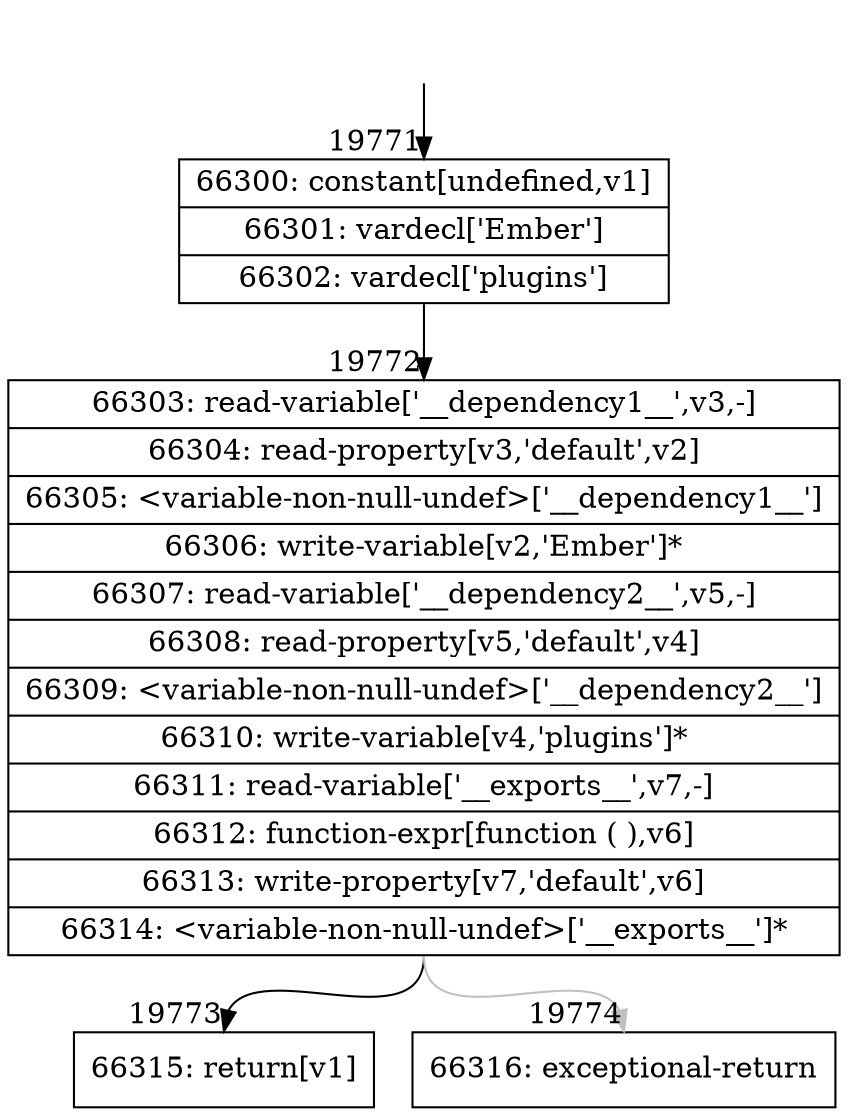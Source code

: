 digraph {
rankdir="TD"
BB_entry1705[shape=none,label=""];
BB_entry1705 -> BB19771 [tailport=s, headport=n, headlabel="    19771"]
BB19771 [shape=record label="{66300: constant[undefined,v1]|66301: vardecl['Ember']|66302: vardecl['plugins']}" ] 
BB19771 -> BB19772 [tailport=s, headport=n, headlabel="      19772"]
BB19772 [shape=record label="{66303: read-variable['__dependency1__',v3,-]|66304: read-property[v3,'default',v2]|66305: \<variable-non-null-undef\>['__dependency1__']|66306: write-variable[v2,'Ember']*|66307: read-variable['__dependency2__',v5,-]|66308: read-property[v5,'default',v4]|66309: \<variable-non-null-undef\>['__dependency2__']|66310: write-variable[v4,'plugins']*|66311: read-variable['__exports__',v7,-]|66312: function-expr[function ( ),v6]|66313: write-property[v7,'default',v6]|66314: \<variable-non-null-undef\>['__exports__']*}" ] 
BB19772 -> BB19773 [tailport=s, headport=n, headlabel="      19773"]
BB19772 -> BB19774 [tailport=s, headport=n, color=gray, headlabel="      19774"]
BB19773 [shape=record label="{66315: return[v1]}" ] 
BB19774 [shape=record label="{66316: exceptional-return}" ] 
//#$~ 36949
}
